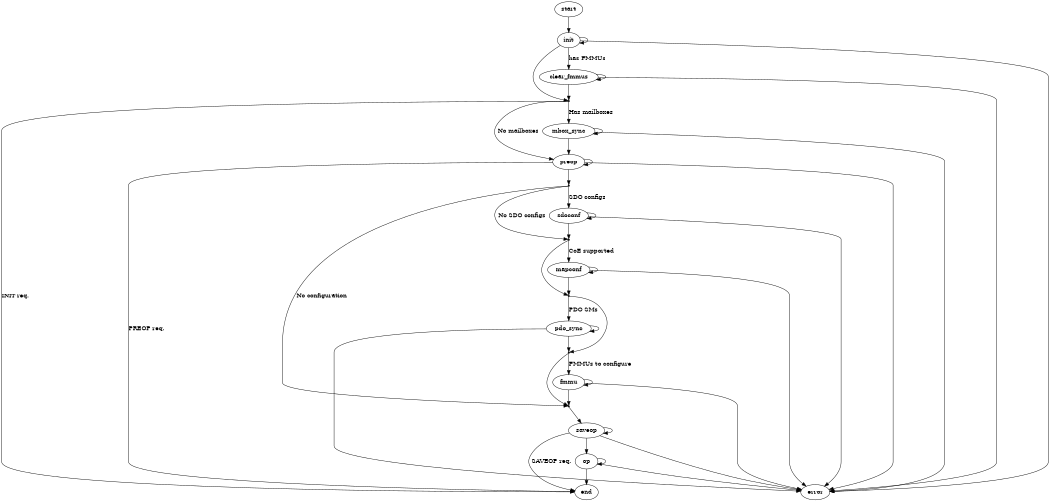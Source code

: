 digraph slaveconf {
    size="7,9"
    center=1
	ratio=fill

    enter_mbox_sync [shape=point,label=""]
    enter_fmmu [shape=point,label=""]
    enter_sdoconf [shape=point,label=""]
    enter_mapconf [shape=point,label=""]
    enter_pdo_sync [shape=point,label=""]
    enter_saveop [shape=point,label=""]

    start -> init [weight=10]
    init -> init
    init -> error
    init -> enter_mbox_sync
    init -> clear_fmmus [label="has FMMUs", weight=10]
    clear_fmmus -> clear_fmmus
    clear_fmmus -> error
    clear_fmmus -> enter_mbox_sync [weight=10]
    enter_mbox_sync -> end [label="INIT req."]
    enter_mbox_sync -> preop [label="No mailboxes"]
    enter_mbox_sync -> mbox_sync [label="Has mailboxes", weight=10]
    mbox_sync -> mbox_sync
    mbox_sync -> error
    mbox_sync -> preop [weight=10]
    preop -> preop
    preop -> error
    preop -> end [label="PREOP req."]
    preop -> enter_sdoconf [weight=10]
    enter_sdoconf -> enter_saveop [label="No configuration"]
    enter_sdoconf -> enter_mapconf [label="No SDO configs"]
    enter_sdoconf -> sdoconf [label="SDO configs", weight=10]
    sdoconf -> sdoconf
    sdoconf -> error
    sdoconf -> enter_mapconf [weight=10]
    enter_mapconf -> mapconf [label="CoE supported", weight=10]
    enter_mapconf -> enter_pdo_sync
    mapconf -> mapconf
    mapconf -> error
    mapconf -> enter_pdo_sync [weight=10]
    enter_pdo_sync -> pdo_sync [label="PDO SMs", weight=10]
    enter_pdo_sync -> enter_fmmu
    pdo_sync -> pdo_sync
    pdo_sync -> error
    pdo_sync -> enter_fmmu [weight=10]
    enter_fmmu -> enter_saveop
    enter_fmmu -> fmmu [label="FMMUs to configure", weight=10]
    fmmu -> fmmu
    fmmu -> error
    fmmu -> enter_saveop [weight=10]
    enter_saveop -> saveop
    saveop -> saveop
    saveop -> error
    saveop -> end [label="SAVEOP req."]
    saveop -> op [weight=10]
    op -> op
    op -> error
    op -> end [weight=10]
}
